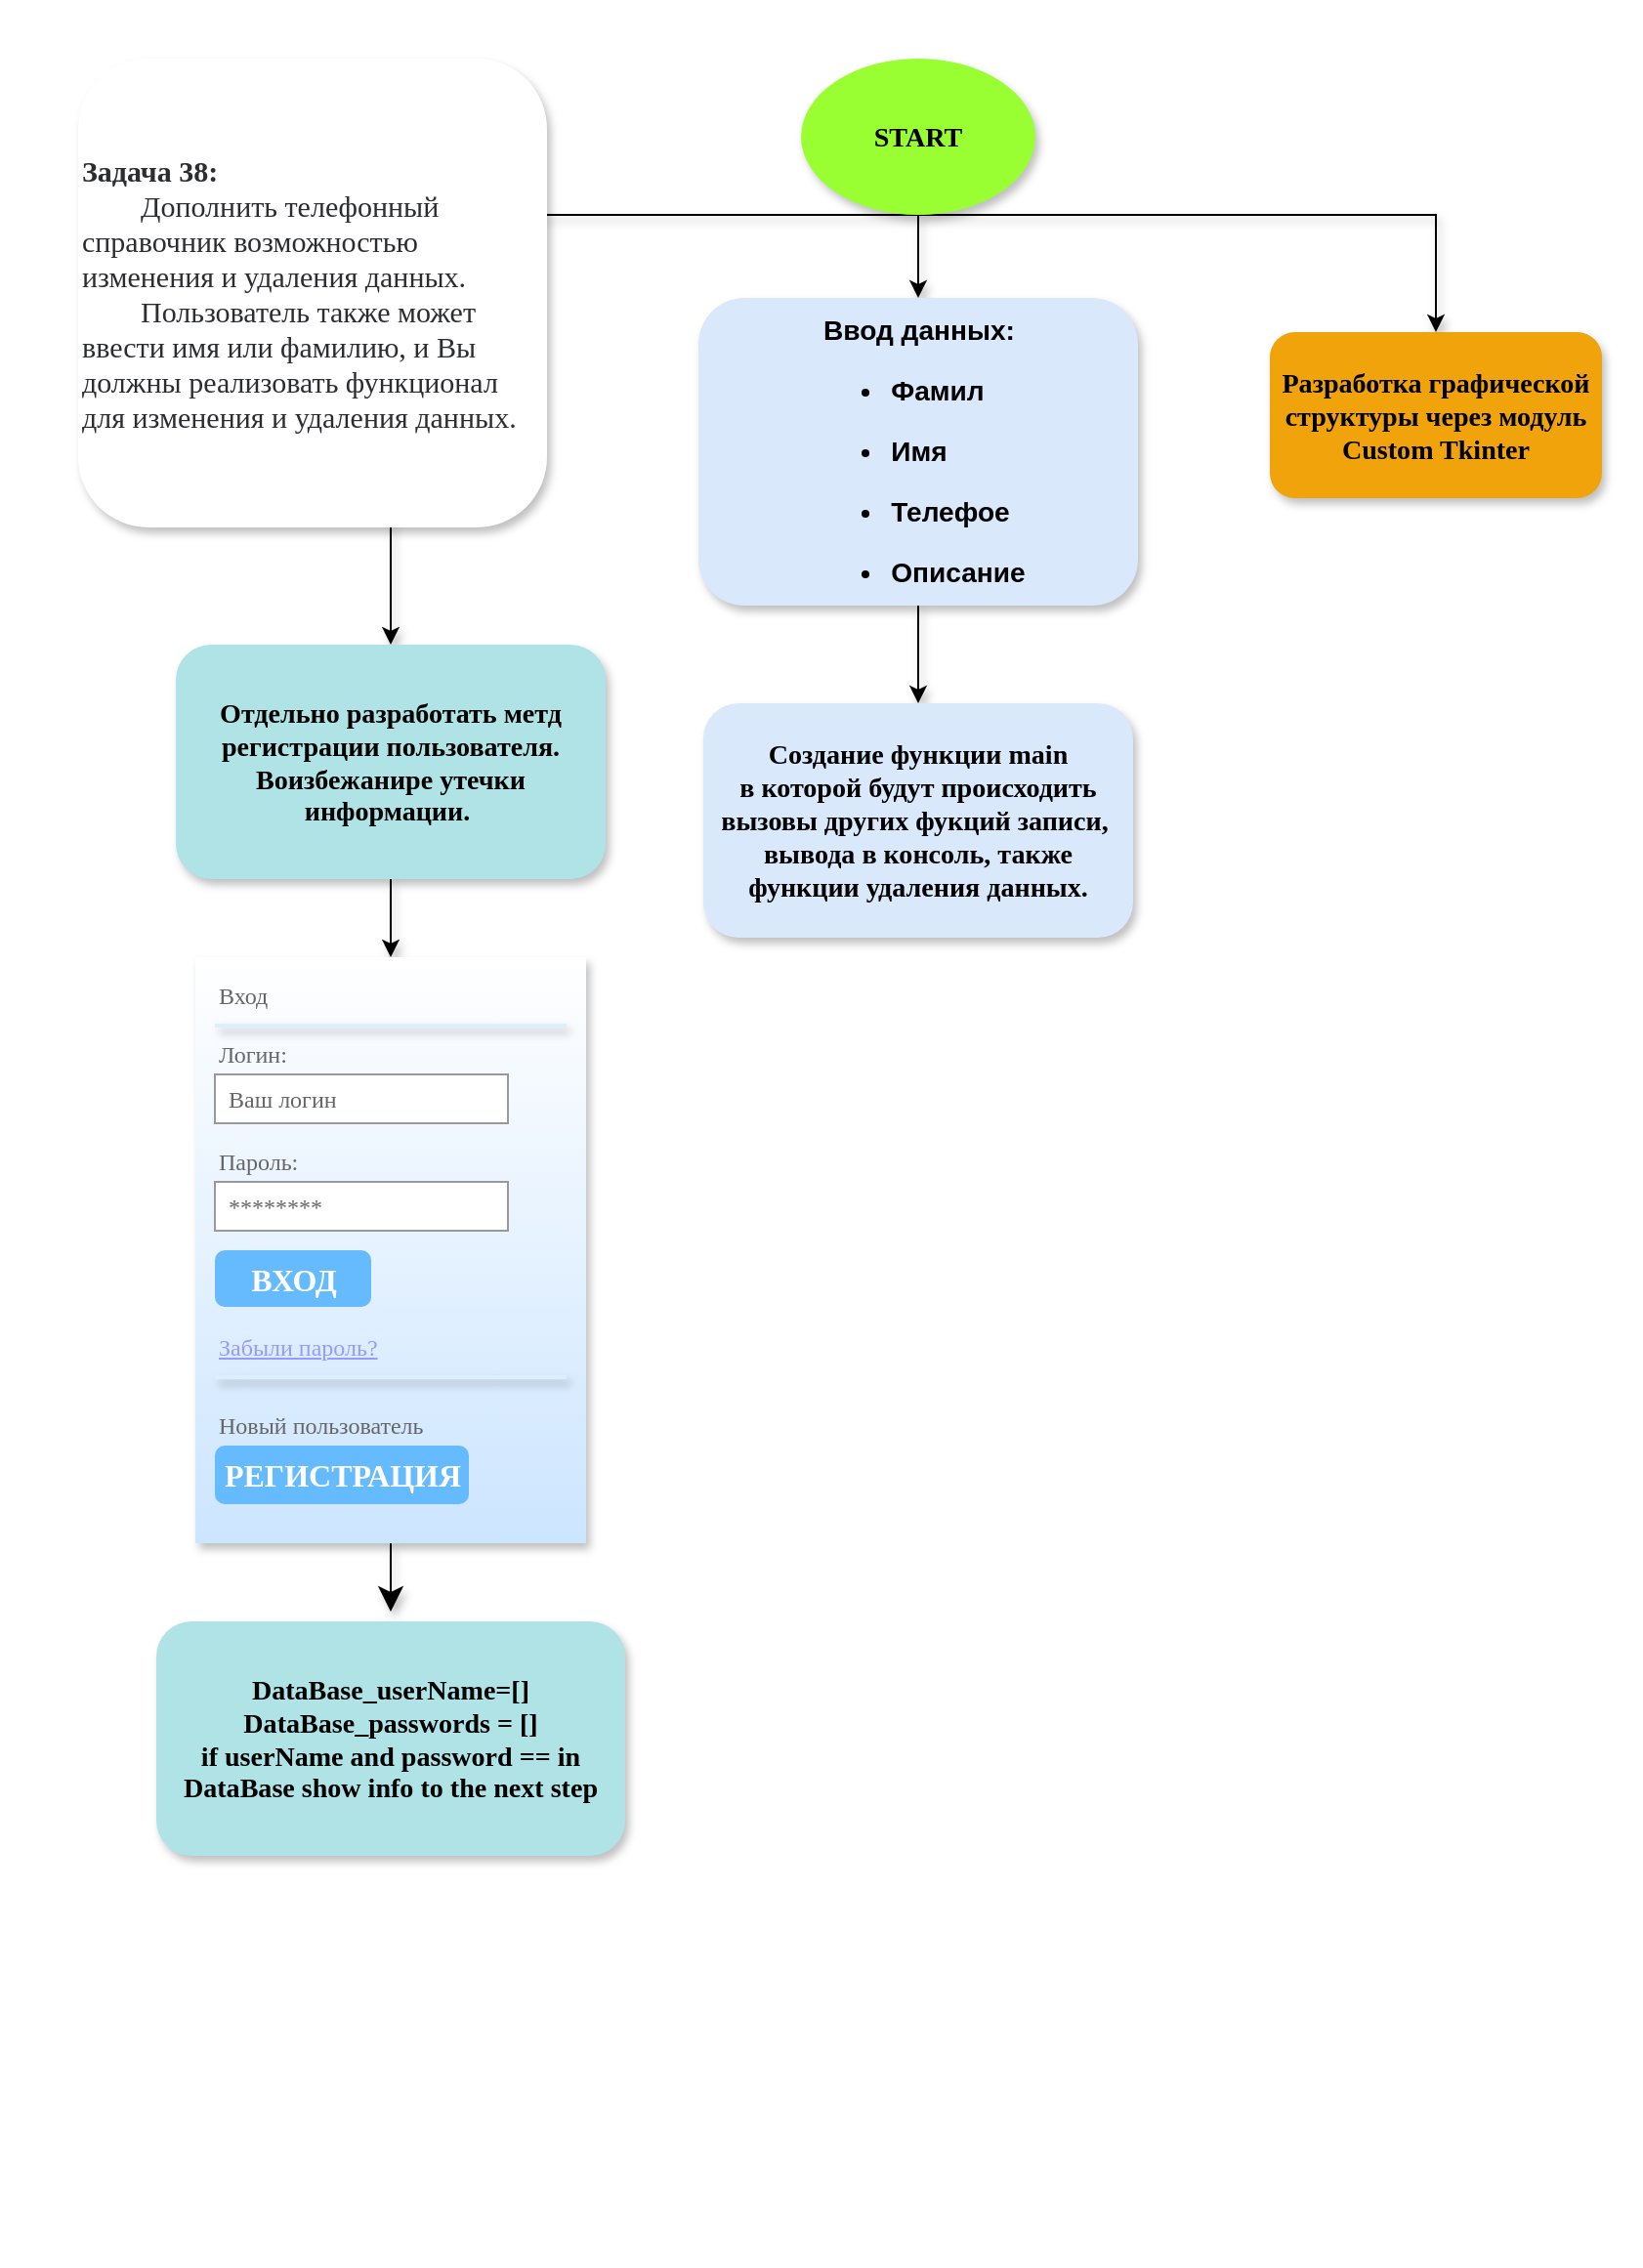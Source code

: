 <mxfile version="20.3.0" type="device"><diagram id="ceCXneiM0_f5rThjX_O6" name="Страница 1"><mxGraphModel dx="1564" dy="983" grid="1" gridSize="10" guides="1" tooltips="1" connect="1" arrows="1" fold="1" page="1" pageScale="1" pageWidth="827" pageHeight="1169" math="0" shadow="0"><root><mxCell id="0"/><mxCell id="1" parent="0"/><mxCell id="Snb6tAIzkZXKtdGH3FM9-2" value="" style="rounded=0;whiteSpace=wrap;html=1;fontFamily=PT Sans;strokeColor=none;" parent="1" vertex="1"><mxGeometry width="840" height="1160" as="geometry"/></mxCell><mxCell id="5EhU6LKV1XA5ffG3W404-2" value="" style="edgeStyle=orthogonalEdgeStyle;rounded=0;orthogonalLoop=1;jettySize=auto;html=1;shadow=1;" edge="1" parent="1" source="Snb6tAIzkZXKtdGH3FM9-3" target="5EhU6LKV1XA5ffG3W404-1"><mxGeometry relative="1" as="geometry"/></mxCell><mxCell id="5EhU6LKV1XA5ffG3W404-34" style="edgeStyle=orthogonalEdgeStyle;rounded=0;orthogonalLoop=1;jettySize=auto;html=1;shadow=1;fontFamily=PT Sans;" edge="1" parent="1" source="Snb6tAIzkZXKtdGH3FM9-3" target="5EhU6LKV1XA5ffG3W404-3"><mxGeometry relative="1" as="geometry"><Array as="points"><mxPoint x="735" y="110"/></Array></mxGeometry></mxCell><mxCell id="5EhU6LKV1XA5ffG3W404-35" style="edgeStyle=orthogonalEdgeStyle;rounded=0;orthogonalLoop=1;jettySize=auto;html=1;shadow=1;fontFamily=PT Sans;" edge="1" parent="1" source="Snb6tAIzkZXKtdGH3FM9-3" target="5EhU6LKV1XA5ffG3W404-10"><mxGeometry relative="1" as="geometry"><Array as="points"><mxPoint x="200" y="110"/></Array></mxGeometry></mxCell><mxCell id="Snb6tAIzkZXKtdGH3FM9-3" value="&lt;h3&gt;&lt;font face=&quot;PT Sans&quot;&gt;START&lt;/font&gt;&lt;/h3&gt;" style="ellipse;whiteSpace=wrap;html=1;strokeColor=none;fillColor=#99FF33;sketch=0;shadow=1;" parent="1" vertex="1"><mxGeometry x="410" y="30" width="120" height="80" as="geometry"/></mxCell><mxCell id="5EhU6LKV1XA5ffG3W404-8" value="" style="edgeStyle=orthogonalEdgeStyle;rounded=0;orthogonalLoop=1;jettySize=auto;html=1;shadow=1;fontFamily=PT Sans;" edge="1" parent="1" source="5EhU6LKV1XA5ffG3W404-1" target="5EhU6LKV1XA5ffG3W404-7"><mxGeometry relative="1" as="geometry"/></mxCell><mxCell id="5EhU6LKV1XA5ffG3W404-1" value="&lt;h3&gt;&lt;span style=&quot;text-align: left; background-color: initial;&quot;&gt;Ввод данных:&lt;/span&gt;&lt;ul&gt;&lt;li style=&quot;text-align: left;&quot;&gt;Фамил&lt;/li&gt;&lt;/ul&gt;&lt;ul&gt;&lt;li style=&quot;text-align: left;&quot;&gt;Имя&lt;/li&gt;&lt;/ul&gt;&lt;ul&gt;&lt;li style=&quot;text-align: left;&quot;&gt;Телефое&lt;/li&gt;&lt;/ul&gt;&lt;ul&gt;&lt;li style=&quot;text-align: left;&quot;&gt;Описание&lt;/li&gt;&lt;/ul&gt;&lt;/h3&gt;" style="rounded=1;whiteSpace=wrap;html=1;strokeColor=none;fillColor=#dae8fc;shadow=1;" vertex="1" parent="1"><mxGeometry x="357.5" y="152.5" width="225" height="157.5" as="geometry"/></mxCell><mxCell id="5EhU6LKV1XA5ffG3W404-3" value="&lt;h3&gt;&lt;font face=&quot;PT Sans&quot;&gt;Разработка графической структуры через модуль Custom Tkinter&lt;/font&gt;&lt;/h3&gt;" style="rounded=1;whiteSpace=wrap;html=1;shadow=1;glass=0;comic=0;sketch=0;fillColor=#f0a30a;strokeColor=none;fontColor=#000000;" vertex="1" parent="1"><mxGeometry x="650" y="170" width="170" height="85" as="geometry"/></mxCell><mxCell id="5EhU6LKV1XA5ffG3W404-7" value="&lt;h3&gt;Создание функции main&lt;br&gt;в которой будут происходить вызовы других фукций записи,&amp;nbsp; вывода в консоль, также функции удаления данных.&lt;/h3&gt;" style="rounded=1;whiteSpace=wrap;html=1;shadow=1;glass=0;comic=0;sketch=0;fontFamily=PT Sans;fillColor=#dae8fc;strokeColor=none;" vertex="1" parent="1"><mxGeometry x="360" y="360" width="220" height="120" as="geometry"/></mxCell><mxCell id="5EhU6LKV1XA5ffG3W404-33" style="edgeStyle=orthogonalEdgeStyle;rounded=0;orthogonalLoop=1;jettySize=auto;html=1;shadow=1;fontFamily=PT Sans;" edge="1" parent="1" source="5EhU6LKV1XA5ffG3W404-10" target="5EhU6LKV1XA5ffG3W404-20"><mxGeometry relative="1" as="geometry"/></mxCell><mxCell id="5EhU6LKV1XA5ffG3W404-10" value="&lt;h3&gt;Отдельно разработать метд регистрации пользователя. Воизбежанире утечки информации.&amp;nbsp;&lt;/h3&gt;" style="rounded=1;whiteSpace=wrap;html=1;shadow=1;glass=0;comic=0;sketch=0;fontFamily=PT Sans;fillColor=#b0e3e6;strokeColor=none;" vertex="1" parent="1"><mxGeometry x="90" y="330" width="220" height="120" as="geometry"/></mxCell><mxCell id="5EhU6LKV1XA5ffG3W404-38" value="" style="edgeStyle=orthogonalEdgeStyle;rounded=0;orthogonalLoop=1;jettySize=auto;html=1;shadow=1;fontFamily=PT Sans;endSize=10;targetPerimeterSpacing=5;" edge="1" parent="1" source="5EhU6LKV1XA5ffG3W404-20" target="5EhU6LKV1XA5ffG3W404-37"><mxGeometry relative="1" as="geometry"/></mxCell><mxCell id="5EhU6LKV1XA5ffG3W404-20" value="" style="strokeWidth=1;shadow=1;dashed=0;align=center;html=1;shape=mxgraph.mockup.forms.rrect;rSize=0;strokeColor=none;fillColor=default;rounded=1;glass=0;comic=0;sketch=0;fontFamily=PT Sans;gradientColor=#CCE5FF;" vertex="1" parent="1"><mxGeometry x="100" y="490" width="200" height="300" as="geometry"/></mxCell><mxCell id="5EhU6LKV1XA5ffG3W404-21" value="Вход" style="strokeWidth=1;shadow=0;dashed=0;align=center;html=1;shape=mxgraph.mockup.forms.anchor;fontSize=12;fontColor=#666666;align=left;resizeWidth=1;spacingLeft=0;rounded=1;glass=0;comic=0;sketch=0;fontFamily=PT Sans;" vertex="1" parent="5EhU6LKV1XA5ffG3W404-20"><mxGeometry width="100" height="20" relative="1" as="geometry"><mxPoint x="10" y="10" as="offset"/></mxGeometry></mxCell><mxCell id="5EhU6LKV1XA5ffG3W404-22" value="" style="shape=line;strokeColor=#ddeeff;strokeWidth=2;html=1;resizeWidth=1;rounded=1;shadow=1;glass=0;comic=0;sketch=0;fontFamily=PT Sans;" vertex="1" parent="5EhU6LKV1XA5ffG3W404-20"><mxGeometry width="180" height="10" relative="1" as="geometry"><mxPoint x="10" y="30" as="offset"/></mxGeometry></mxCell><mxCell id="5EhU6LKV1XA5ffG3W404-23" value="Логин:" style="strokeWidth=1;shadow=0;dashed=0;align=center;html=1;shape=mxgraph.mockup.forms.anchor;fontSize=12;fontColor=#666666;align=left;resizeWidth=1;spacingLeft=0;rounded=1;glass=0;comic=0;sketch=0;fontFamily=PT Sans;" vertex="1" parent="5EhU6LKV1XA5ffG3W404-20"><mxGeometry width="100" height="20" relative="1" as="geometry"><mxPoint x="10" y="40" as="offset"/></mxGeometry></mxCell><mxCell id="5EhU6LKV1XA5ffG3W404-24" value="Ваш логин" style="strokeWidth=1;shadow=0;dashed=0;align=center;html=1;shape=mxgraph.mockup.forms.rrect;rSize=0;strokeColor=#999999;fontColor=#666666;align=left;spacingLeft=5;resizeWidth=1;rounded=1;glass=0;comic=0;sketch=0;fontFamily=PT Sans;" vertex="1" parent="5EhU6LKV1XA5ffG3W404-20"><mxGeometry width="150" height="25" relative="1" as="geometry"><mxPoint x="10" y="60" as="offset"/></mxGeometry></mxCell><mxCell id="5EhU6LKV1XA5ffG3W404-25" value="Пароль:" style="strokeWidth=1;shadow=0;dashed=0;align=center;html=1;shape=mxgraph.mockup.forms.anchor;fontSize=12;fontColor=#666666;align=left;resizeWidth=1;spacingLeft=0;rounded=1;glass=0;comic=0;sketch=0;fontFamily=PT Sans;" vertex="1" parent="5EhU6LKV1XA5ffG3W404-20"><mxGeometry width="100" height="20" relative="1" as="geometry"><mxPoint x="10" y="95" as="offset"/></mxGeometry></mxCell><mxCell id="5EhU6LKV1XA5ffG3W404-26" value="********" style="strokeWidth=1;shadow=0;dashed=0;align=center;html=1;shape=mxgraph.mockup.forms.rrect;rSize=0;strokeColor=#999999;fontColor=#666666;align=left;spacingLeft=5;resizeWidth=1;rounded=1;glass=0;comic=0;sketch=0;fontFamily=PT Sans;" vertex="1" parent="5EhU6LKV1XA5ffG3W404-20"><mxGeometry width="150" height="25" relative="1" as="geometry"><mxPoint x="10" y="115" as="offset"/></mxGeometry></mxCell><mxCell id="5EhU6LKV1XA5ffG3W404-27" value="ВХОД" style="strokeWidth=1;shadow=0;dashed=0;align=center;html=1;shape=mxgraph.mockup.forms.rrect;rSize=5;strokeColor=none;fontColor=#ffffff;fillColor=#66bbff;fontSize=16;fontStyle=1;rounded=1;glass=0;comic=0;sketch=0;fontFamily=PT Sans;" vertex="1" parent="5EhU6LKV1XA5ffG3W404-20"><mxGeometry y="1" width="80" height="29" relative="1" as="geometry"><mxPoint x="10" y="-150" as="offset"/></mxGeometry></mxCell><mxCell id="5EhU6LKV1XA5ffG3W404-28" value="Забыли пароль?" style="strokeWidth=1;shadow=0;dashed=0;align=center;html=1;shape=mxgraph.mockup.forms.anchor;fontSize=12;fontColor=#9999ff;align=left;spacingLeft=0;fontStyle=4;resizeWidth=1;rounded=1;glass=0;comic=0;sketch=0;fontFamily=PT Sans;" vertex="1" parent="5EhU6LKV1XA5ffG3W404-20"><mxGeometry y="1" width="150" height="20" relative="1" as="geometry"><mxPoint x="10" y="-110" as="offset"/></mxGeometry></mxCell><mxCell id="5EhU6LKV1XA5ffG3W404-29" value="" style="shape=line;strokeColor=#ddeeff;strokeWidth=2;html=1;resizeWidth=1;rounded=1;shadow=1;glass=0;comic=0;sketch=0;fontFamily=PT Sans;" vertex="1" parent="5EhU6LKV1XA5ffG3W404-20"><mxGeometry y="1" width="180" height="10" relative="1" as="geometry"><mxPoint x="10" y="-90" as="offset"/></mxGeometry></mxCell><mxCell id="5EhU6LKV1XA5ffG3W404-30" value="Новый пользователь" style="strokeWidth=1;shadow=0;dashed=0;align=center;html=1;shape=mxgraph.mockup.forms.anchor;fontSize=12;fontColor=#666666;align=left;spacingLeft=0;resizeWidth=1;rounded=1;glass=0;comic=0;sketch=0;fontFamily=PT Sans;" vertex="1" parent="5EhU6LKV1XA5ffG3W404-20"><mxGeometry y="1" width="150" height="20" relative="1" as="geometry"><mxPoint x="10" y="-70" as="offset"/></mxGeometry></mxCell><mxCell id="5EhU6LKV1XA5ffG3W404-31" value="РЕГИСТРАЦИЯ" style="strokeWidth=1;shadow=0;dashed=0;align=center;html=1;shape=mxgraph.mockup.forms.rrect;rSize=5;strokeColor=none;fontColor=#ffffff;fillColor=#66bbff;fontSize=16;fontStyle=1;rounded=1;glass=0;comic=0;sketch=0;fontFamily=PT Sans;" vertex="1" parent="5EhU6LKV1XA5ffG3W404-20"><mxGeometry y="1" width="130" height="30" relative="1" as="geometry"><mxPoint x="10" y="-50" as="offset"/></mxGeometry></mxCell><mxCell id="Snb6tAIzkZXKtdGH3FM9-1" value="&lt;font face=&quot;PT Sans&quot;&gt;&lt;span style=&quot;box-sizing: border-box; font-weight: 700; color: rgb(44, 45, 48); font-size: 15px; background-color: rgb(255, 255, 255);&quot;&gt;Задача 38:&lt;/span&gt;&lt;span style=&quot;color: rgb(44, 45, 48); font-size: 15px; background-color: rgb(255, 255, 255);&quot;&gt;&amp;nbsp;&lt;br&gt;&lt;span style=&quot;white-space: pre;&quot;&gt;&#9;&lt;/span&gt;Дополнить телефонный справочник возможностью изменения и удаления данных. &lt;span style=&quot;white-space: pre;&quot;&gt;&#9;&lt;/span&gt;Пользователь также может ввести имя или фамилию, и Вы должны реализовать функционал для изменения и удаления данных.&lt;/span&gt;&lt;/font&gt;" style="rounded=1;whiteSpace=wrap;html=1;strokeColor=none;align=left;glass=0;sketch=0;shadow=1;collapsible=0;dropTarget=0;fixDash=0;movableLabel=0;fixedWidth=0;comic=0;" parent="1" vertex="1"><mxGeometry x="40" y="30" width="240" height="240" as="geometry"/></mxCell><mxCell id="5EhU6LKV1XA5ffG3W404-37" value="&lt;h3&gt;DataBase_userName=[]&lt;br&gt;DataBase_passwords = []&lt;br&gt;if userName and password == in DataBase show info to the next step&lt;/h3&gt;" style="rounded=1;whiteSpace=wrap;html=1;shadow=1;glass=0;comic=0;sketch=0;fontFamily=PT Sans;fillColor=#b0e3e6;strokeColor=none;" vertex="1" parent="1"><mxGeometry x="80" y="830" width="240" height="120" as="geometry"/></mxCell></root></mxGraphModel></diagram></mxfile>